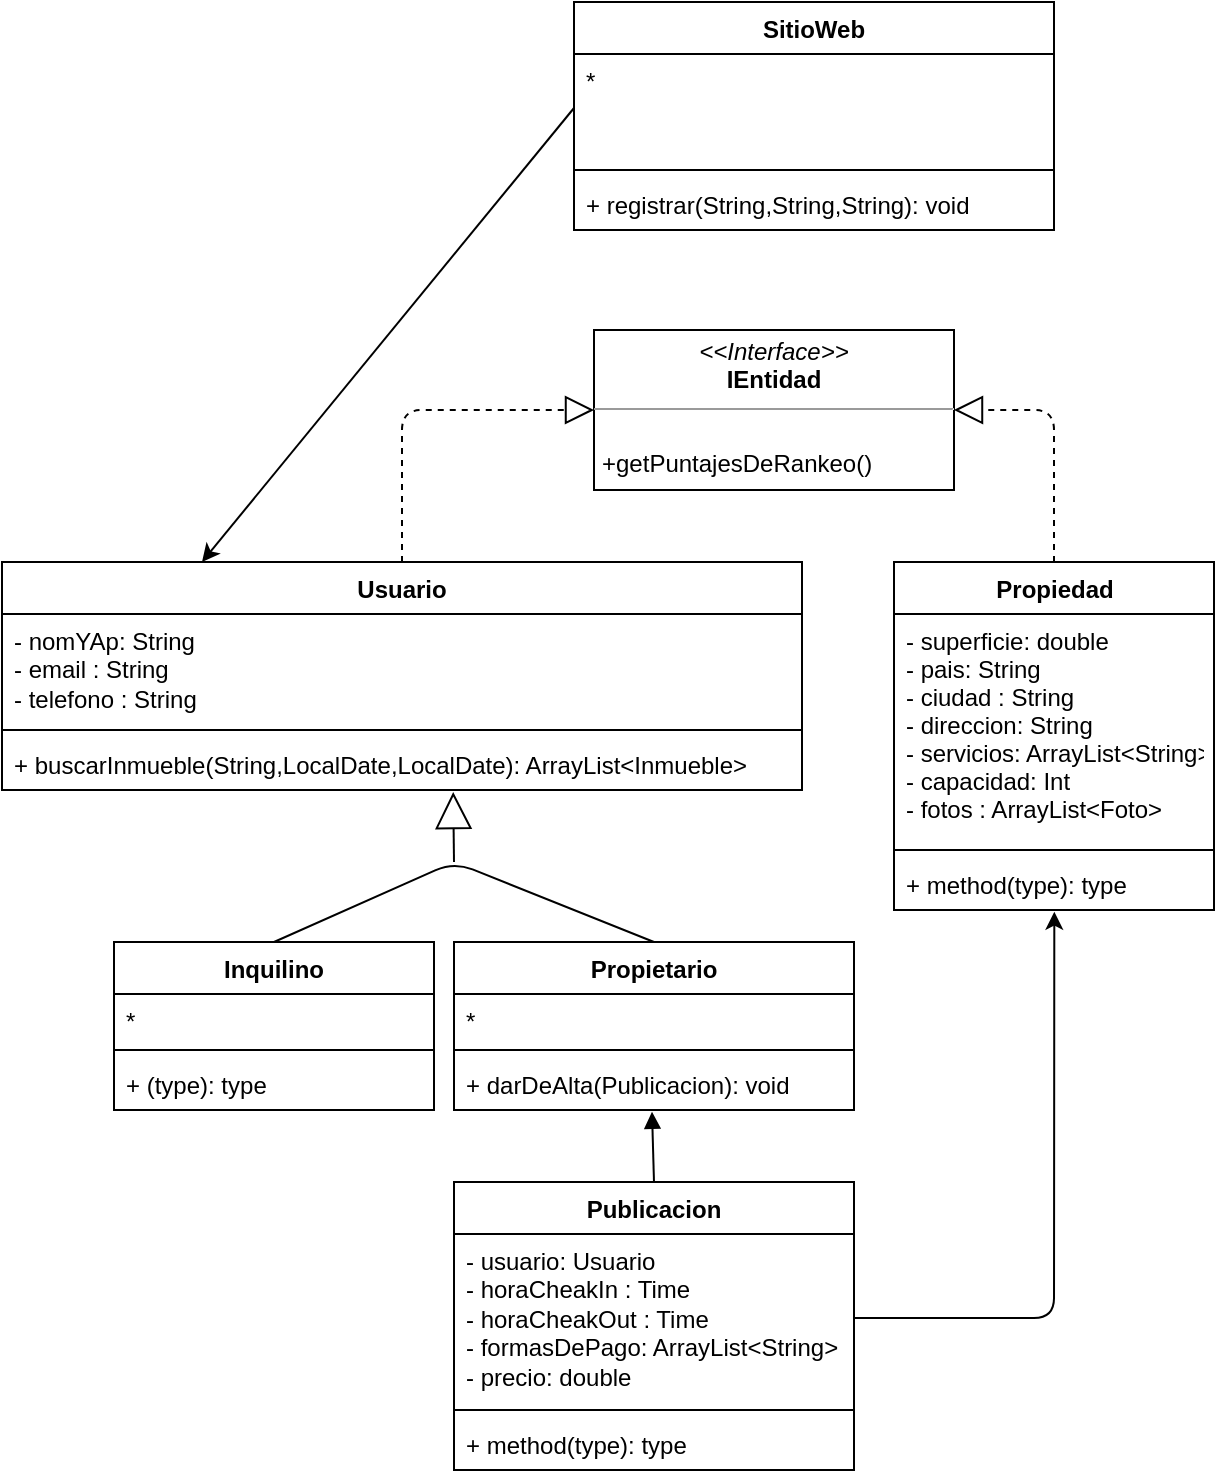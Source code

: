 <mxfile version="14.5.1" type="device"><diagram id="Q23gDszQghOrVKXfRjo7" name="Página-1"><mxGraphModel dx="813" dy="470" grid="1" gridSize="10" guides="1" tooltips="1" connect="1" arrows="1" fold="1" page="1" pageScale="1" pageWidth="827" pageHeight="1169" math="0" shadow="0"><root><mxCell id="0"/><mxCell id="1" parent="0"/><mxCell id="RWJYd1yV1vK1GG6gAaNg-1" value="Usuario" style="swimlane;fontStyle=1;align=center;verticalAlign=top;childLayout=stackLayout;horizontal=1;startSize=26;horizontalStack=0;resizeParent=1;resizeParentMax=0;resizeLast=0;collapsible=1;marginBottom=0;" vertex="1" parent="1"><mxGeometry x="214" y="410" width="400" height="114" as="geometry"/></mxCell><mxCell id="RWJYd1yV1vK1GG6gAaNg-2" value="- nomYAp: String&amp;nbsp;&lt;br&gt;- email : String&amp;nbsp;&lt;br&gt;- telefono : String" style="text;strokeColor=none;fillColor=none;align=left;verticalAlign=top;spacingLeft=4;spacingRight=4;overflow=hidden;rotatable=0;points=[[0,0.5],[1,0.5]];portConstraint=eastwest;html=1;" vertex="1" parent="RWJYd1yV1vK1GG6gAaNg-1"><mxGeometry y="26" width="400" height="54" as="geometry"/></mxCell><mxCell id="RWJYd1yV1vK1GG6gAaNg-3" value="" style="line;strokeWidth=1;fillColor=none;align=left;verticalAlign=middle;spacingTop=-1;spacingLeft=3;spacingRight=3;rotatable=0;labelPosition=right;points=[];portConstraint=eastwest;" vertex="1" parent="RWJYd1yV1vK1GG6gAaNg-1"><mxGeometry y="80" width="400" height="8" as="geometry"/></mxCell><mxCell id="RWJYd1yV1vK1GG6gAaNg-4" value="+ buscarInmueble(String,LocalDate,LocalDate): ArrayList&lt;Inmueble&gt;" style="text;strokeColor=none;fillColor=none;align=left;verticalAlign=top;spacingLeft=4;spacingRight=4;overflow=hidden;rotatable=0;points=[[0,0.5],[1,0.5]];portConstraint=eastwest;" vertex="1" parent="RWJYd1yV1vK1GG6gAaNg-1"><mxGeometry y="88" width="400" height="26" as="geometry"/></mxCell><mxCell id="RWJYd1yV1vK1GG6gAaNg-14" value="Propietario" style="swimlane;fontStyle=1;align=center;verticalAlign=top;childLayout=stackLayout;horizontal=1;startSize=26;horizontalStack=0;resizeParent=1;resizeParentMax=0;resizeLast=0;collapsible=1;marginBottom=0;" vertex="1" parent="1"><mxGeometry x="440" y="600" width="200" height="84" as="geometry"/></mxCell><mxCell id="RWJYd1yV1vK1GG6gAaNg-15" value="*" style="text;strokeColor=none;fillColor=none;align=left;verticalAlign=top;spacingLeft=4;spacingRight=4;overflow=hidden;rotatable=0;points=[[0,0.5],[1,0.5]];portConstraint=eastwest;html=1;" vertex="1" parent="RWJYd1yV1vK1GG6gAaNg-14"><mxGeometry y="26" width="200" height="24" as="geometry"/></mxCell><mxCell id="RWJYd1yV1vK1GG6gAaNg-16" value="" style="line;strokeWidth=1;fillColor=none;align=left;verticalAlign=middle;spacingTop=-1;spacingLeft=3;spacingRight=3;rotatable=0;labelPosition=right;points=[];portConstraint=eastwest;" vertex="1" parent="RWJYd1yV1vK1GG6gAaNg-14"><mxGeometry y="50" width="200" height="8" as="geometry"/></mxCell><mxCell id="RWJYd1yV1vK1GG6gAaNg-17" value="+ darDeAlta(Publicacion): void" style="text;strokeColor=none;fillColor=none;align=left;verticalAlign=top;spacingLeft=4;spacingRight=4;overflow=hidden;rotatable=0;points=[[0,0.5],[1,0.5]];portConstraint=eastwest;" vertex="1" parent="RWJYd1yV1vK1GG6gAaNg-14"><mxGeometry y="58" width="200" height="26" as="geometry"/></mxCell><mxCell id="RWJYd1yV1vK1GG6gAaNg-18" value="Inquilino" style="swimlane;fontStyle=1;align=center;verticalAlign=top;childLayout=stackLayout;horizontal=1;startSize=26;horizontalStack=0;resizeParent=1;resizeParentMax=0;resizeLast=0;collapsible=1;marginBottom=0;" vertex="1" parent="1"><mxGeometry x="270" y="600" width="160" height="84" as="geometry"/></mxCell><mxCell id="RWJYd1yV1vK1GG6gAaNg-19" value="*" style="text;strokeColor=none;fillColor=none;align=left;verticalAlign=top;spacingLeft=4;spacingRight=4;overflow=hidden;rotatable=0;points=[[0,0.5],[1,0.5]];portConstraint=eastwest;html=1;" vertex="1" parent="RWJYd1yV1vK1GG6gAaNg-18"><mxGeometry y="26" width="160" height="24" as="geometry"/></mxCell><mxCell id="RWJYd1yV1vK1GG6gAaNg-20" value="" style="line;strokeWidth=1;fillColor=none;align=left;verticalAlign=middle;spacingTop=-1;spacingLeft=3;spacingRight=3;rotatable=0;labelPosition=right;points=[];portConstraint=eastwest;" vertex="1" parent="RWJYd1yV1vK1GG6gAaNg-18"><mxGeometry y="50" width="160" height="8" as="geometry"/></mxCell><mxCell id="RWJYd1yV1vK1GG6gAaNg-21" value="+ (type): type" style="text;strokeColor=none;fillColor=none;align=left;verticalAlign=top;spacingLeft=4;spacingRight=4;overflow=hidden;rotatable=0;points=[[0,0.5],[1,0.5]];portConstraint=eastwest;" vertex="1" parent="RWJYd1yV1vK1GG6gAaNg-18"><mxGeometry y="58" width="160" height="26" as="geometry"/></mxCell><mxCell id="RWJYd1yV1vK1GG6gAaNg-22" value="" style="endArrow=block;endSize=16;endFill=0;html=1;entryX=0.564;entryY=1.038;entryDx=0;entryDy=0;entryPerimeter=0;" edge="1" parent="1" target="RWJYd1yV1vK1GG6gAaNg-4"><mxGeometry y="90" width="160" relative="1" as="geometry"><mxPoint x="440" y="560" as="sourcePoint"/><mxPoint x="560" y="570" as="targetPoint"/><Array as="points"/><mxPoint as="offset"/></mxGeometry></mxCell><mxCell id="RWJYd1yV1vK1GG6gAaNg-28" value="Publicacion" style="swimlane;fontStyle=1;align=center;verticalAlign=top;childLayout=stackLayout;horizontal=1;startSize=26;horizontalStack=0;resizeParent=1;resizeParentMax=0;resizeLast=0;collapsible=1;marginBottom=0;" vertex="1" parent="1"><mxGeometry x="440" y="720" width="200" height="144" as="geometry"/></mxCell><mxCell id="RWJYd1yV1vK1GG6gAaNg-29" value="- usuario: Usuario&lt;br&gt;- horaCheakIn : Time&amp;nbsp;&lt;br&gt;- horaCheakOut : Time&lt;br&gt;- formasDePago: ArrayList&amp;lt;String&amp;gt;&lt;br&gt;- precio: double" style="text;strokeColor=none;fillColor=none;align=left;verticalAlign=top;spacingLeft=4;spacingRight=4;overflow=hidden;rotatable=0;points=[[0,0.5],[1,0.5]];portConstraint=eastwest;html=1;" vertex="1" parent="RWJYd1yV1vK1GG6gAaNg-28"><mxGeometry y="26" width="200" height="84" as="geometry"/></mxCell><mxCell id="RWJYd1yV1vK1GG6gAaNg-30" value="" style="line;strokeWidth=1;fillColor=none;align=left;verticalAlign=middle;spacingTop=-1;spacingLeft=3;spacingRight=3;rotatable=0;labelPosition=right;points=[];portConstraint=eastwest;" vertex="1" parent="RWJYd1yV1vK1GG6gAaNg-28"><mxGeometry y="110" width="200" height="8" as="geometry"/></mxCell><mxCell id="RWJYd1yV1vK1GG6gAaNg-31" value="+ method(type): type" style="text;strokeColor=none;fillColor=none;align=left;verticalAlign=top;spacingLeft=4;spacingRight=4;overflow=hidden;rotatable=0;points=[[0,0.5],[1,0.5]];portConstraint=eastwest;" vertex="1" parent="RWJYd1yV1vK1GG6gAaNg-28"><mxGeometry y="118" width="200" height="26" as="geometry"/></mxCell><mxCell id="RWJYd1yV1vK1GG6gAaNg-36" value="" style="html=1;verticalAlign=bottom;endArrow=block;exitX=0.5;exitY=0;exitDx=0;exitDy=0;entryX=0.495;entryY=1.033;entryDx=0;entryDy=0;entryPerimeter=0;" edge="1" parent="1" source="RWJYd1yV1vK1GG6gAaNg-28" target="RWJYd1yV1vK1GG6gAaNg-17"><mxGeometry width="80" relative="1" as="geometry"><mxPoint x="400" y="750" as="sourcePoint"/><mxPoint x="660" y="710" as="targetPoint"/></mxGeometry></mxCell><mxCell id="RWJYd1yV1vK1GG6gAaNg-37" value="SitioWeb" style="swimlane;fontStyle=1;align=center;verticalAlign=top;childLayout=stackLayout;horizontal=1;startSize=26;horizontalStack=0;resizeParent=1;resizeParentMax=0;resizeLast=0;collapsible=1;marginBottom=0;" vertex="1" parent="1"><mxGeometry x="500" y="130" width="240" height="114" as="geometry"/></mxCell><mxCell id="RWJYd1yV1vK1GG6gAaNg-38" value="*" style="text;strokeColor=none;fillColor=none;align=left;verticalAlign=top;spacingLeft=4;spacingRight=4;overflow=hidden;rotatable=0;points=[[0,0.5],[1,0.5]];portConstraint=eastwest;html=1;" vertex="1" parent="RWJYd1yV1vK1GG6gAaNg-37"><mxGeometry y="26" width="240" height="54" as="geometry"/></mxCell><mxCell id="RWJYd1yV1vK1GG6gAaNg-39" value="" style="line;strokeWidth=1;fillColor=none;align=left;verticalAlign=middle;spacingTop=-1;spacingLeft=3;spacingRight=3;rotatable=0;labelPosition=right;points=[];portConstraint=eastwest;" vertex="1" parent="RWJYd1yV1vK1GG6gAaNg-37"><mxGeometry y="80" width="240" height="8" as="geometry"/></mxCell><mxCell id="RWJYd1yV1vK1GG6gAaNg-40" value="+ registrar(String,String,String): void" style="text;strokeColor=none;fillColor=none;align=left;verticalAlign=top;spacingLeft=4;spacingRight=4;overflow=hidden;rotatable=0;points=[[0,0.5],[1,0.5]];portConstraint=eastwest;" vertex="1" parent="RWJYd1yV1vK1GG6gAaNg-37"><mxGeometry y="88" width="240" height="26" as="geometry"/></mxCell><mxCell id="RWJYd1yV1vK1GG6gAaNg-45" value="Propiedad" style="swimlane;fontStyle=1;align=center;verticalAlign=top;childLayout=stackLayout;horizontal=1;startSize=26;horizontalStack=0;resizeParent=1;resizeParentMax=0;resizeLast=0;collapsible=1;marginBottom=0;html=1;" vertex="1" parent="1"><mxGeometry x="660" y="410" width="160" height="174" as="geometry"/></mxCell><mxCell id="RWJYd1yV1vK1GG6gAaNg-46" value="- superficie: double&#10;- pais: String &#10;- ciudad : String &#10;- direccion: String &#10;- servicios: ArrayList&lt;String&gt;&#10;- capacidad: Int &#10;- fotos : ArrayList&lt;Foto&gt;" style="text;strokeColor=none;fillColor=none;align=left;verticalAlign=top;spacingLeft=4;spacingRight=4;overflow=hidden;rotatable=0;points=[[0,0.5],[1,0.5]];portConstraint=eastwest;" vertex="1" parent="RWJYd1yV1vK1GG6gAaNg-45"><mxGeometry y="26" width="160" height="114" as="geometry"/></mxCell><mxCell id="RWJYd1yV1vK1GG6gAaNg-47" value="" style="line;strokeWidth=1;fillColor=none;align=left;verticalAlign=middle;spacingTop=-1;spacingLeft=3;spacingRight=3;rotatable=0;labelPosition=right;points=[];portConstraint=eastwest;" vertex="1" parent="RWJYd1yV1vK1GG6gAaNg-45"><mxGeometry y="140" width="160" height="8" as="geometry"/></mxCell><mxCell id="RWJYd1yV1vK1GG6gAaNg-48" value="+ method(type): type" style="text;strokeColor=none;fillColor=none;align=left;verticalAlign=top;spacingLeft=4;spacingRight=4;overflow=hidden;rotatable=0;points=[[0,0.5],[1,0.5]];portConstraint=eastwest;" vertex="1" parent="RWJYd1yV1vK1GG6gAaNg-45"><mxGeometry y="148" width="160" height="26" as="geometry"/></mxCell><mxCell id="RWJYd1yV1vK1GG6gAaNg-57" value="&lt;p style=&quot;margin: 0px ; margin-top: 4px ; text-align: center&quot;&gt;&lt;i&gt;&amp;lt;&amp;lt;Interface&amp;gt;&amp;gt;&lt;/i&gt;&lt;br&gt;&lt;b&gt;IEntidad&lt;/b&gt;&lt;/p&gt;&lt;hr size=&quot;1&quot;&gt;&lt;p style=&quot;margin: 0px ; margin-left: 4px&quot;&gt;&lt;br&gt;&lt;/p&gt;&lt;p style=&quot;margin: 0px ; margin-left: 4px&quot;&gt;+getPuntajesDeRankeo()&lt;/p&gt;" style="verticalAlign=top;align=left;overflow=fill;fontSize=12;fontFamily=Helvetica;html=1;" vertex="1" parent="1"><mxGeometry x="510" y="294" width="180" height="80" as="geometry"/></mxCell><mxCell id="RWJYd1yV1vK1GG6gAaNg-58" value="" style="endArrow=block;dashed=1;endFill=0;endSize=12;html=1;entryX=0;entryY=0.5;entryDx=0;entryDy=0;exitX=0.5;exitY=0;exitDx=0;exitDy=0;" edge="1" parent="1" source="RWJYd1yV1vK1GG6gAaNg-1" target="RWJYd1yV1vK1GG6gAaNg-57"><mxGeometry width="160" relative="1" as="geometry"><mxPoint x="300" y="280" as="sourcePoint"/><mxPoint x="600" y="500" as="targetPoint"/><Array as="points"><mxPoint x="414" y="334"/></Array></mxGeometry></mxCell><mxCell id="RWJYd1yV1vK1GG6gAaNg-59" value="" style="endArrow=block;dashed=1;endFill=0;endSize=12;html=1;entryX=1;entryY=0.5;entryDx=0;entryDy=0;exitX=0.5;exitY=0;exitDx=0;exitDy=0;" edge="1" parent="1" source="RWJYd1yV1vK1GG6gAaNg-45" target="RWJYd1yV1vK1GG6gAaNg-57"><mxGeometry width="160" relative="1" as="geometry"><mxPoint x="780" y="380" as="sourcePoint"/><mxPoint x="424" y="420" as="targetPoint"/><Array as="points"><mxPoint x="740" y="334"/></Array></mxGeometry></mxCell><mxCell id="RWJYd1yV1vK1GG6gAaNg-62" value="" style="endArrow=none;html=1;entryX=0.5;entryY=0;entryDx=0;entryDy=0;exitX=0.5;exitY=0;exitDx=0;exitDy=0;" edge="1" parent="1" source="RWJYd1yV1vK1GG6gAaNg-14" target="RWJYd1yV1vK1GG6gAaNg-18"><mxGeometry width="50" height="50" relative="1" as="geometry"><mxPoint x="564" y="565" as="sourcePoint"/><mxPoint x="510" y="540" as="targetPoint"/><Array as="points"><mxPoint x="440" y="560"/></Array></mxGeometry></mxCell><mxCell id="RWJYd1yV1vK1GG6gAaNg-64" value="" style="endArrow=classic;html=1;exitX=1;exitY=0.5;exitDx=0;exitDy=0;entryX=0.501;entryY=1.033;entryDx=0;entryDy=0;entryPerimeter=0;" edge="1" parent="1" source="RWJYd1yV1vK1GG6gAaNg-29" target="RWJYd1yV1vK1GG6gAaNg-48"><mxGeometry width="50" height="50" relative="1" as="geometry"><mxPoint x="490" y="700" as="sourcePoint"/><mxPoint x="750" y="660" as="targetPoint"/><Array as="points"><mxPoint x="740" y="788"/></Array></mxGeometry></mxCell><mxCell id="RWJYd1yV1vK1GG6gAaNg-67" value="" style="endArrow=classic;html=1;exitX=0;exitY=0.5;exitDx=0;exitDy=0;entryX=0.25;entryY=0;entryDx=0;entryDy=0;" edge="1" parent="1" source="RWJYd1yV1vK1GG6gAaNg-38" target="RWJYd1yV1vK1GG6gAaNg-1"><mxGeometry width="50" height="50" relative="1" as="geometry"><mxPoint x="490" y="300" as="sourcePoint"/><mxPoint x="540" y="250" as="targetPoint"/></mxGeometry></mxCell></root></mxGraphModel></diagram></mxfile>